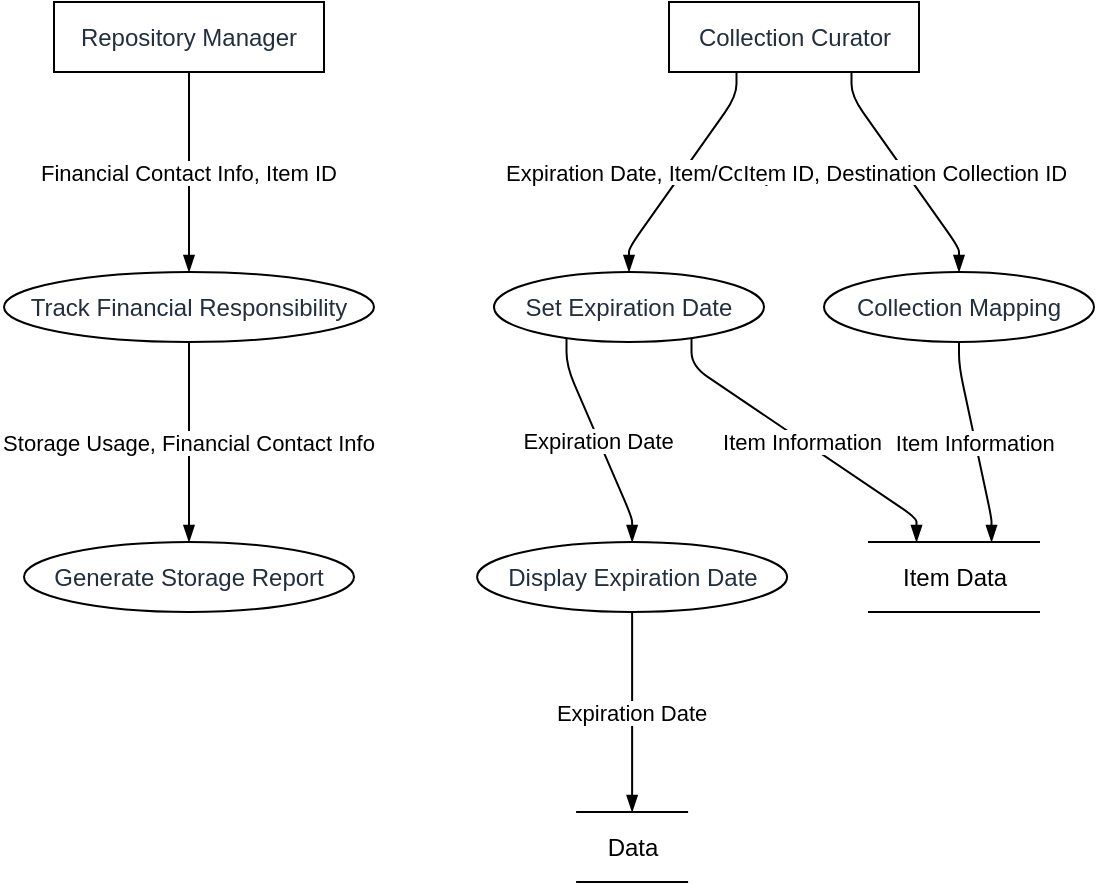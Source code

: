 <mxfile version="23.0.2" type="device">
  <diagram name="Page-1" id="KDEvwOlSxwDSGHimQjRz">
    <mxGraphModel dx="1621" dy="511" grid="1" gridSize="10" guides="1" tooltips="1" connect="1" arrows="1" fold="1" page="1" pageScale="1" pageWidth="827" pageHeight="1169" math="0" shadow="0">
      <root>
        <mxCell id="0" />
        <mxCell id="1" parent="0" />
        <UserObject label="Collection Curator" type="externalEntity" source="" flow="" placeholders="1" id="mWNWnywwz809lk6X5woC-1">
          <mxCell style="shape=rectangle;whiteSpace=wrap;html=1;fillColor=#ffffff;strokeColor=#000000;align=center;verticalAlign=middle;fontColor=#232F3E;" vertex="1" parent="1">
            <mxGeometry x="332.5" width="125" height="35" as="geometry" />
          </mxCell>
        </UserObject>
        <UserObject label="Set Expiration Date" type="process" source="1" flow="Expiration Date, Item/Component ID" placeholders="1" id="mWNWnywwz809lk6X5woC-2">
          <mxCell style="shape=ellipse;perimeter=ellipsePerimeter;whiteSpace=wrap;html=1;fillColor=#ffffff;strokeColor=#000000;align=center;verticalAlign=middle;fontColor=#232F3E;" vertex="1" parent="1">
            <mxGeometry x="245" y="135" width="135" height="35" as="geometry" />
          </mxCell>
        </UserObject>
        <UserObject label="Display Expiration Date" type="process" source="2" flow="Expiration Date" placeholders="1" id="mWNWnywwz809lk6X5woC-3">
          <mxCell style="shape=ellipse;perimeter=ellipsePerimeter;whiteSpace=wrap;html=1;fillColor=#ffffff;strokeColor=#000000;align=center;verticalAlign=middle;fontColor=#232F3E;" vertex="1" parent="1">
            <mxGeometry x="236.562" y="270" width="155" height="35" as="geometry" />
          </mxCell>
        </UserObject>
        <UserObject label="Data" type="dataStore" source="3" flow="Expiration Date" placeholders="1" id="mWNWnywwz809lk6X5woC-4">
          <mxCell style="html=1;dashed=0;whiteSpace=wrap;shape=partialRectangle;right=0;left=0;" vertex="1" parent="1">
            <mxGeometry x="286.562" y="405" width="55" height="35" as="geometry" />
          </mxCell>
        </UserObject>
        <UserObject label="Repository Manager" type="externalEntity" source="" flow="" placeholders="1" id="mWNWnywwz809lk6X5woC-5">
          <mxCell style="shape=rectangle;whiteSpace=wrap;html=1;fillColor=#ffffff;strokeColor=#000000;align=center;verticalAlign=middle;fontColor=#232F3E;" vertex="1" parent="1">
            <mxGeometry x="25" width="135" height="35" as="geometry" />
          </mxCell>
        </UserObject>
        <UserObject label="Track Financial Responsibility" type="process" source="5" flow="Financial Contact Info, Item ID" placeholders="1" id="mWNWnywwz809lk6X5woC-6">
          <mxCell style="shape=ellipse;perimeter=ellipsePerimeter;whiteSpace=wrap;html=1;fillColor=#ffffff;strokeColor=#000000;align=center;verticalAlign=middle;fontColor=#232F3E;" vertex="1" parent="1">
            <mxGeometry y="135" width="185" height="35" as="geometry" />
          </mxCell>
        </UserObject>
        <UserObject label="Generate Storage Report" type="process" source="6" flow="Storage Usage, Financial Contact Info" placeholders="1" id="mWNWnywwz809lk6X5woC-7">
          <mxCell style="shape=ellipse;perimeter=ellipsePerimeter;whiteSpace=wrap;html=1;fillColor=#ffffff;strokeColor=#000000;align=center;verticalAlign=middle;fontColor=#232F3E;" vertex="1" parent="1">
            <mxGeometry x="10" y="270" width="165" height="35" as="geometry" />
          </mxCell>
        </UserObject>
        <UserObject label="Collection Mapping" type="process" source="1" flow="Item ID, Destination Collection ID" placeholders="1" id="mWNWnywwz809lk6X5woC-8">
          <mxCell style="shape=ellipse;perimeter=ellipsePerimeter;whiteSpace=wrap;html=1;fillColor=#ffffff;strokeColor=#000000;align=center;verticalAlign=middle;fontColor=#232F3E;" vertex="1" parent="1">
            <mxGeometry x="410" y="135" width="135" height="35" as="geometry" />
          </mxCell>
        </UserObject>
        <UserObject label="Item Data" type="dataStore" source="2,8" flow="Item Information" placeholders="1" id="mWNWnywwz809lk6X5woC-9">
          <mxCell style="html=1;dashed=0;whiteSpace=wrap;shape=partialRectangle;right=0;left=0;" vertex="1" parent="1">
            <mxGeometry x="432.5" y="270" width="85" height="35" as="geometry" />
          </mxCell>
        </UserObject>
        <mxCell id="mWNWnywwz809lk6X5woC-10" value="Expiration Date, Item/Component ID" style="endArrow=blockThin;endFill=1;fontSize=11;orthogonal=1;noEdgeStyle=1;" edge="1" parent="1" source="mWNWnywwz809lk6X5woC-1" target="mWNWnywwz809lk6X5woC-2">
          <mxGeometry relative="1" as="geometry">
            <Array as="points">
              <mxPoint x="366.25" y="47" />
              <mxPoint x="312.5" y="123" />
            </Array>
          </mxGeometry>
        </mxCell>
        <mxCell id="mWNWnywwz809lk6X5woC-11" value="Expiration Date" style="endArrow=blockThin;endFill=1;fontSize=11;orthogonal=1;noEdgeStyle=1;" edge="1" parent="1" source="mWNWnywwz809lk6X5woC-2" target="mWNWnywwz809lk6X5woC-3">
          <mxGeometry relative="1" as="geometry">
            <Array as="points">
              <mxPoint x="281.25" y="182" />
              <mxPoint x="314.062" y="258" />
            </Array>
          </mxGeometry>
        </mxCell>
        <mxCell id="mWNWnywwz809lk6X5woC-12" value="Expiration Date" style="endArrow=blockThin;endFill=1;fontSize=11;orthogonal=1;noEdgeStyle=1;" edge="1" parent="1" source="mWNWnywwz809lk6X5woC-3" target="mWNWnywwz809lk6X5woC-4">
          <mxGeometry relative="1" as="geometry">
            <Array as="points">
              <mxPoint x="314.062" y="317" />
              <mxPoint x="314.062" y="393" />
            </Array>
          </mxGeometry>
        </mxCell>
        <mxCell id="mWNWnywwz809lk6X5woC-13" value="Financial Contact Info, Item ID" style="endArrow=blockThin;endFill=1;fontSize=11;orthogonal=1;noEdgeStyle=1;" edge="1" parent="1" source="mWNWnywwz809lk6X5woC-5" target="mWNWnywwz809lk6X5woC-6">
          <mxGeometry relative="1" as="geometry">
            <Array as="points">
              <mxPoint x="92.5" y="47" />
              <mxPoint x="92.5" y="123" />
            </Array>
          </mxGeometry>
        </mxCell>
        <mxCell id="mWNWnywwz809lk6X5woC-14" value="Storage Usage, Financial Contact Info" style="endArrow=blockThin;endFill=1;fontSize=11;orthogonal=1;noEdgeStyle=1;" edge="1" parent="1" source="mWNWnywwz809lk6X5woC-6" target="mWNWnywwz809lk6X5woC-7">
          <mxGeometry relative="1" as="geometry">
            <Array as="points">
              <mxPoint x="92.5" y="182" />
              <mxPoint x="92.5" y="258" />
            </Array>
          </mxGeometry>
        </mxCell>
        <mxCell id="mWNWnywwz809lk6X5woC-15" value="Item ID, Destination Collection ID" style="endArrow=blockThin;endFill=1;fontSize=11;orthogonal=1;noEdgeStyle=1;" edge="1" parent="1" source="mWNWnywwz809lk6X5woC-1" target="mWNWnywwz809lk6X5woC-8">
          <mxGeometry relative="1" as="geometry">
            <Array as="points">
              <mxPoint x="423.75" y="47" />
              <mxPoint x="477.5" y="123" />
            </Array>
          </mxGeometry>
        </mxCell>
        <mxCell id="mWNWnywwz809lk6X5woC-16" value="Item Information" style="endArrow=blockThin;endFill=1;fontSize=11;orthogonal=1;noEdgeStyle=1;" edge="1" parent="1" source="mWNWnywwz809lk6X5woC-2" target="mWNWnywwz809lk6X5woC-9">
          <mxGeometry relative="1" as="geometry">
            <Array as="points">
              <mxPoint x="343.75" y="182" />
              <mxPoint x="456.25" y="258" />
            </Array>
          </mxGeometry>
        </mxCell>
        <mxCell id="mWNWnywwz809lk6X5woC-17" value="Item Information" style="endArrow=blockThin;endFill=1;fontSize=11;orthogonal=1;noEdgeStyle=1;" edge="1" parent="1" source="mWNWnywwz809lk6X5woC-8" target="mWNWnywwz809lk6X5woC-9">
          <mxGeometry relative="1" as="geometry">
            <Array as="points">
              <mxPoint x="477.5" y="182" />
              <mxPoint x="493.75" y="258" />
            </Array>
          </mxGeometry>
        </mxCell>
      </root>
    </mxGraphModel>
  </diagram>
</mxfile>
